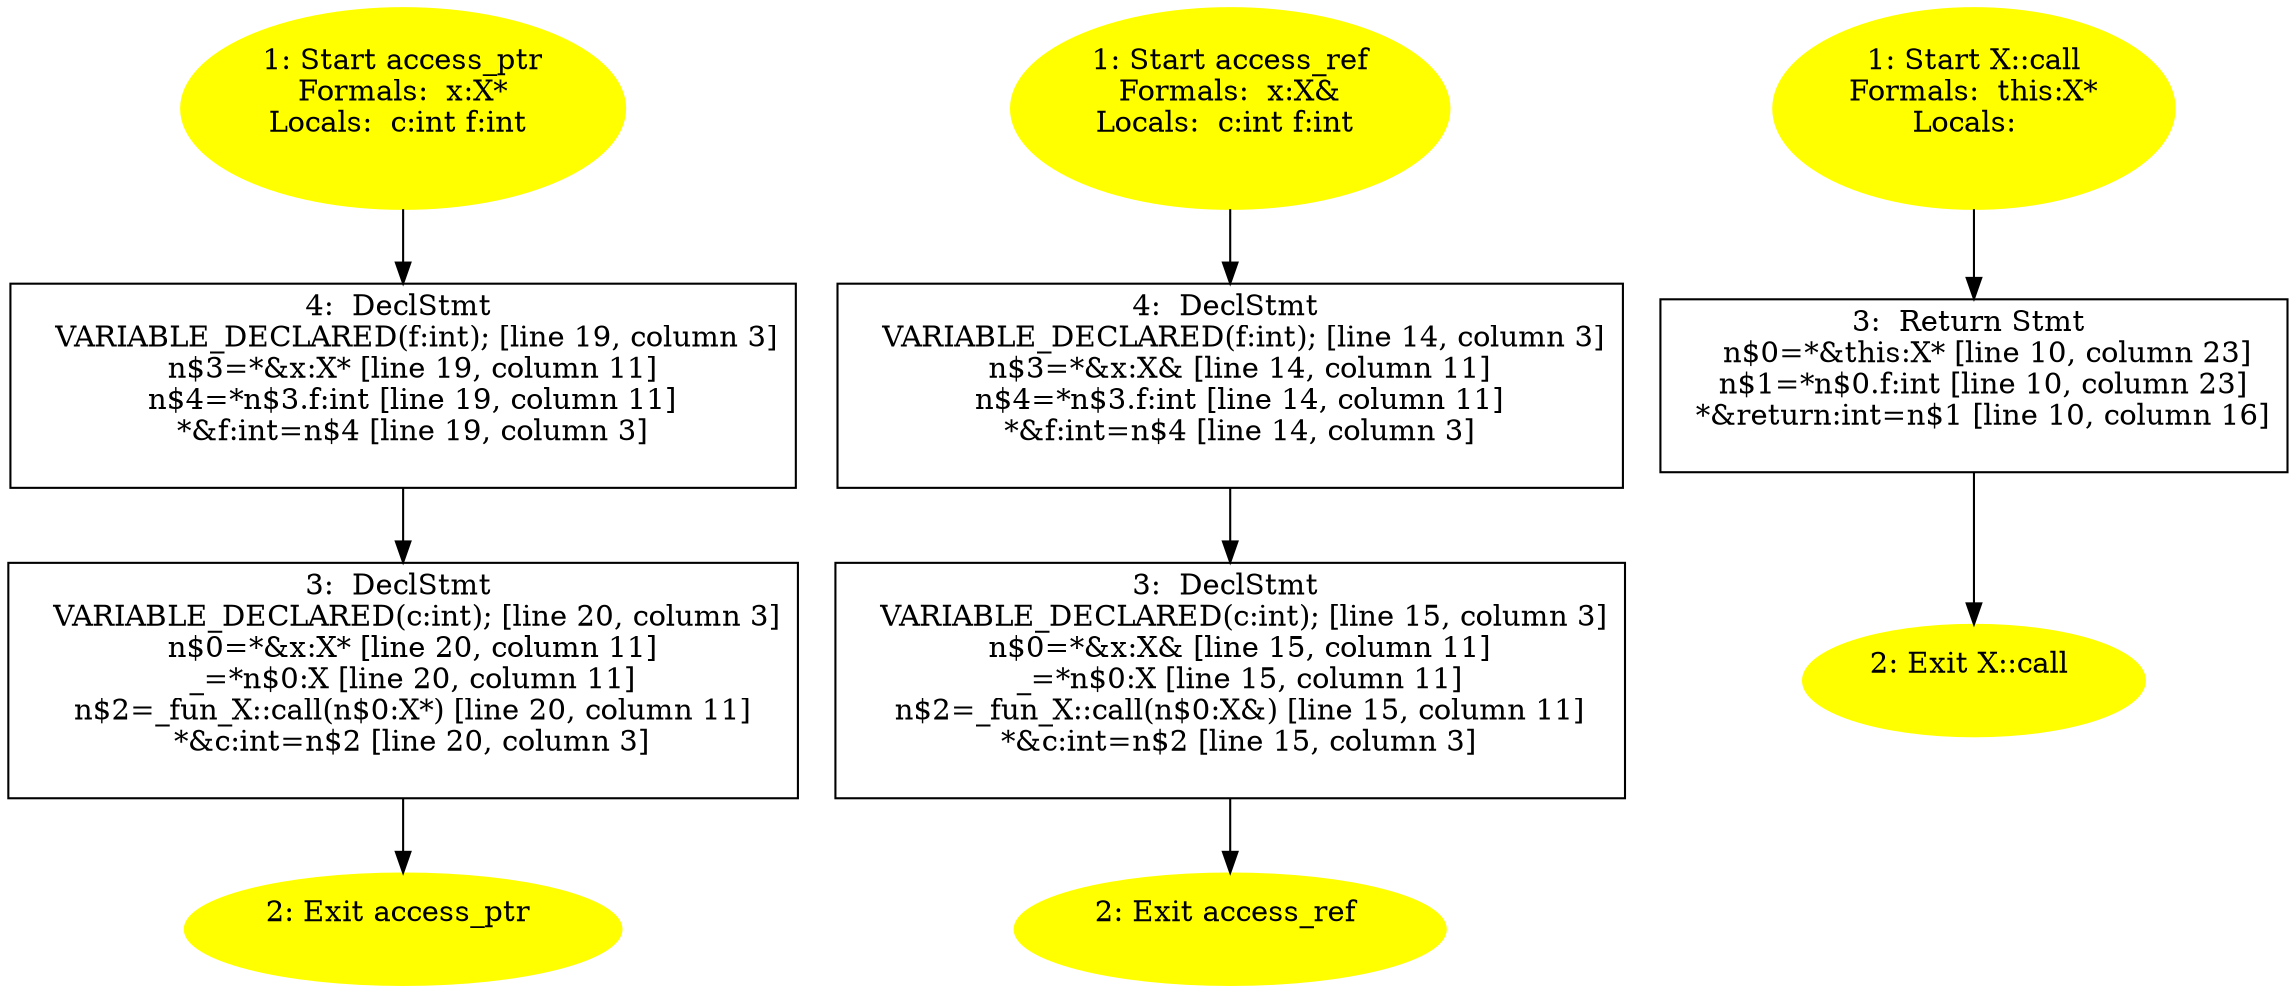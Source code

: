 /* @generated */
digraph cfg {
"access_ptr(class X)#15321479508398739907.a2d5fea3989ac28d8e0f2d82bdcf9e45_1" [label="1: Start access_ptr\nFormals:  x:X*\nLocals:  c:int f:int \n  " color=yellow style=filled]
	

	 "access_ptr(class X)#15321479508398739907.a2d5fea3989ac28d8e0f2d82bdcf9e45_1" -> "access_ptr(class X)#15321479508398739907.a2d5fea3989ac28d8e0f2d82bdcf9e45_4" ;
"access_ptr(class X)#15321479508398739907.a2d5fea3989ac28d8e0f2d82bdcf9e45_2" [label="2: Exit access_ptr \n  " color=yellow style=filled]
	

"access_ptr(class X)#15321479508398739907.a2d5fea3989ac28d8e0f2d82bdcf9e45_3" [label="3:  DeclStmt \n   VARIABLE_DECLARED(c:int); [line 20, column 3]\n  n$0=*&x:X* [line 20, column 11]\n  _=*n$0:X [line 20, column 11]\n  n$2=_fun_X::call(n$0:X*) [line 20, column 11]\n  *&c:int=n$2 [line 20, column 3]\n " shape="box"]
	

	 "access_ptr(class X)#15321479508398739907.a2d5fea3989ac28d8e0f2d82bdcf9e45_3" -> "access_ptr(class X)#15321479508398739907.a2d5fea3989ac28d8e0f2d82bdcf9e45_2" ;
"access_ptr(class X)#15321479508398739907.a2d5fea3989ac28d8e0f2d82bdcf9e45_4" [label="4:  DeclStmt \n   VARIABLE_DECLARED(f:int); [line 19, column 3]\n  n$3=*&x:X* [line 19, column 11]\n  n$4=*n$3.f:int [line 19, column 11]\n  *&f:int=n$4 [line 19, column 3]\n " shape="box"]
	

	 "access_ptr(class X)#15321479508398739907.a2d5fea3989ac28d8e0f2d82bdcf9e45_4" -> "access_ptr(class X)#15321479508398739907.a2d5fea3989ac28d8e0f2d82bdcf9e45_3" ;
"access_ref#4794488565171451856.2c0cb1f039897d6498c9fea4cbfec99e_1" [label="1: Start access_ref\nFormals:  x:X&\nLocals:  c:int f:int \n  " color=yellow style=filled]
	

	 "access_ref#4794488565171451856.2c0cb1f039897d6498c9fea4cbfec99e_1" -> "access_ref#4794488565171451856.2c0cb1f039897d6498c9fea4cbfec99e_4" ;
"access_ref#4794488565171451856.2c0cb1f039897d6498c9fea4cbfec99e_2" [label="2: Exit access_ref \n  " color=yellow style=filled]
	

"access_ref#4794488565171451856.2c0cb1f039897d6498c9fea4cbfec99e_3" [label="3:  DeclStmt \n   VARIABLE_DECLARED(c:int); [line 15, column 3]\n  n$0=*&x:X& [line 15, column 11]\n  _=*n$0:X [line 15, column 11]\n  n$2=_fun_X::call(n$0:X&) [line 15, column 11]\n  *&c:int=n$2 [line 15, column 3]\n " shape="box"]
	

	 "access_ref#4794488565171451856.2c0cb1f039897d6498c9fea4cbfec99e_3" -> "access_ref#4794488565171451856.2c0cb1f039897d6498c9fea4cbfec99e_2" ;
"access_ref#4794488565171451856.2c0cb1f039897d6498c9fea4cbfec99e_4" [label="4:  DeclStmt \n   VARIABLE_DECLARED(f:int); [line 14, column 3]\n  n$3=*&x:X& [line 14, column 11]\n  n$4=*n$3.f:int [line 14, column 11]\n  *&f:int=n$4 [line 14, column 3]\n " shape="box"]
	

	 "access_ref#4794488565171451856.2c0cb1f039897d6498c9fea4cbfec99e_4" -> "access_ref#4794488565171451856.2c0cb1f039897d6498c9fea4cbfec99e_3" ;
"call#X#(5770224879682844394).d055b894c8e89eaff4b8d412706da082_1" [label="1: Start X::call\nFormals:  this:X*\nLocals:  \n  " color=yellow style=filled]
	

	 "call#X#(5770224879682844394).d055b894c8e89eaff4b8d412706da082_1" -> "call#X#(5770224879682844394).d055b894c8e89eaff4b8d412706da082_3" ;
"call#X#(5770224879682844394).d055b894c8e89eaff4b8d412706da082_2" [label="2: Exit X::call \n  " color=yellow style=filled]
	

"call#X#(5770224879682844394).d055b894c8e89eaff4b8d412706da082_3" [label="3:  Return Stmt \n   n$0=*&this:X* [line 10, column 23]\n  n$1=*n$0.f:int [line 10, column 23]\n  *&return:int=n$1 [line 10, column 16]\n " shape="box"]
	

	 "call#X#(5770224879682844394).d055b894c8e89eaff4b8d412706da082_3" -> "call#X#(5770224879682844394).d055b894c8e89eaff4b8d412706da082_2" ;
}
